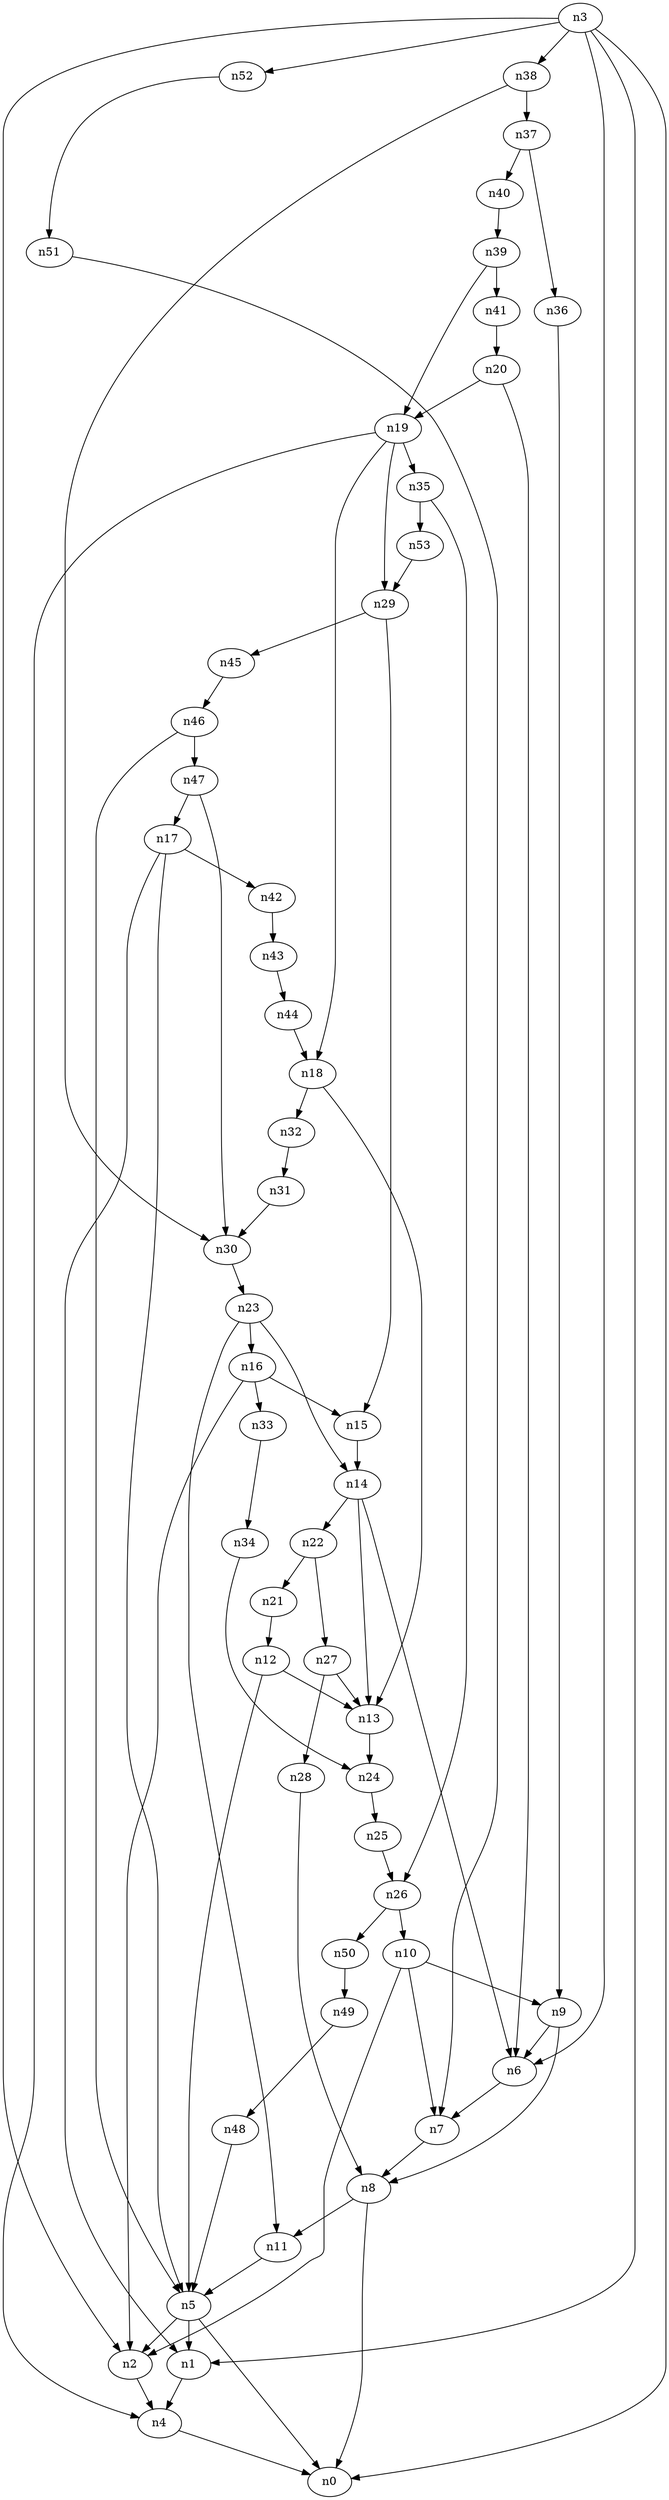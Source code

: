 digraph G {
	n1 -> n4	 [_graphml_id=e4];
	n2 -> n4	 [_graphml_id=e7];
	n3 -> n0	 [_graphml_id=e0];
	n3 -> n1	 [_graphml_id=e3];
	n3 -> n2	 [_graphml_id=e6];
	n3 -> n6	 [_graphml_id=e9];
	n3 -> n38	 [_graphml_id=e68];
	n3 -> n52	 [_graphml_id=e85];
	n4 -> n0	 [_graphml_id=e1];
	n5 -> n0	 [_graphml_id=e2];
	n5 -> n1	 [_graphml_id=e5];
	n5 -> n2	 [_graphml_id=e8];
	n6 -> n7	 [_graphml_id=e10];
	n7 -> n8	 [_graphml_id=e11];
	n8 -> n0	 [_graphml_id=e12];
	n8 -> n11	 [_graphml_id=e17];
	n9 -> n6	 [_graphml_id=e13];
	n9 -> n8	 [_graphml_id=e28];
	n10 -> n2	 [_graphml_id=e15];
	n10 -> n7	 [_graphml_id=e18];
	n10 -> n9	 [_graphml_id=e14];
	n11 -> n5	 [_graphml_id=e16];
	n12 -> n5	 [_graphml_id=e19];
	n12 -> n13	 [_graphml_id=e20];
	n13 -> n24	 [_graphml_id=e39];
	n14 -> n6	 [_graphml_id=e22];
	n14 -> n13	 [_graphml_id=e21];
	n14 -> n22	 [_graphml_id=e35];
	n15 -> n14	 [_graphml_id=e23];
	n16 -> n2	 [_graphml_id=e25];
	n16 -> n15	 [_graphml_id=e24];
	n16 -> n33	 [_graphml_id=e53];
	n17 -> n1	 [_graphml_id=e27];
	n17 -> n5	 [_graphml_id=e26];
	n17 -> n42	 [_graphml_id=e69];
	n18 -> n13	 [_graphml_id=e29];
	n18 -> n32	 [_graphml_id=e52];
	n19 -> n4	 [_graphml_id=e48];
	n19 -> n18	 [_graphml_id=e30];
	n19 -> n29	 [_graphml_id=e47];
	n19 -> n35	 [_graphml_id=e56];
	n20 -> n6	 [_graphml_id=e32];
	n20 -> n19	 [_graphml_id=e31];
	n21 -> n12	 [_graphml_id=e33];
	n22 -> n21	 [_graphml_id=e34];
	n22 -> n27	 [_graphml_id=e58];
	n23 -> n11	 [_graphml_id=e37];
	n23 -> n14	 [_graphml_id=e38];
	n23 -> n16	 [_graphml_id=e36];
	n24 -> n25	 [_graphml_id=e40];
	n25 -> n26	 [_graphml_id=e41];
	n26 -> n10	 [_graphml_id=e42];
	n26 -> n50	 [_graphml_id=e82];
	n27 -> n13	 [_graphml_id=e43];
	n27 -> n28	 [_graphml_id=e44];
	n28 -> n8	 [_graphml_id=e45];
	n29 -> n15	 [_graphml_id=e46];
	n29 -> n45	 [_graphml_id=e73];
	n30 -> n23	 [_graphml_id=e49];
	n31 -> n30	 [_graphml_id=e50];
	n32 -> n31	 [_graphml_id=e51];
	n33 -> n34	 [_graphml_id=e54];
	n34 -> n24	 [_graphml_id=e55];
	n35 -> n26	 [_graphml_id=e57];
	n35 -> n53	 [_graphml_id=e87];
	n36 -> n9	 [_graphml_id=e59];
	n37 -> n36	 [_graphml_id=e60];
	n37 -> n40	 [_graphml_id=e65];
	n38 -> n30	 [_graphml_id=e62];
	n38 -> n37	 [_graphml_id=e61];
	n39 -> n19	 [_graphml_id=e63];
	n39 -> n41	 [_graphml_id=e66];
	n40 -> n39	 [_graphml_id=e64];
	n41 -> n20	 [_graphml_id=e67];
	n42 -> n43	 [_graphml_id=e70];
	n43 -> n44	 [_graphml_id=e71];
	n44 -> n18	 [_graphml_id=e72];
	n45 -> n46	 [_graphml_id=e74];
	n46 -> n5	 [_graphml_id=e75];
	n46 -> n47	 [_graphml_id=e77];
	n47 -> n17	 [_graphml_id=e76];
	n47 -> n30	 [_graphml_id=e78];
	n48 -> n5	 [_graphml_id=e79];
	n49 -> n48	 [_graphml_id=e80];
	n50 -> n49	 [_graphml_id=e81];
	n51 -> n7	 [_graphml_id=e83];
	n52 -> n51	 [_graphml_id=e84];
	n53 -> n29	 [_graphml_id=e86];
}
